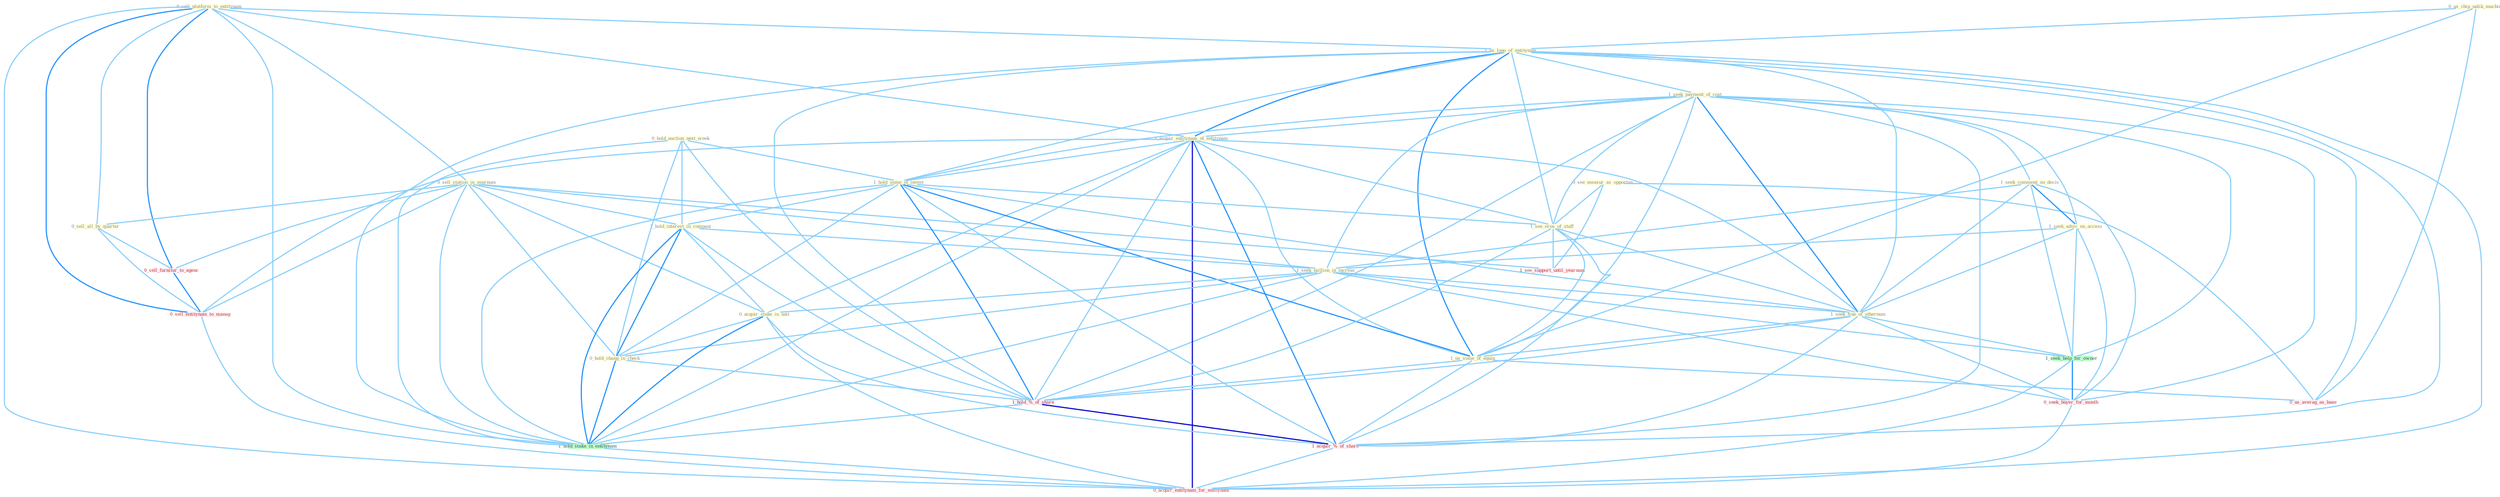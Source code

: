 Graph G{ 
    node
    [shape=polygon,style=filled,width=.5,height=.06,color="#BDFCC9",fixedsize=true,fontsize=4,
    fontcolor="#2f4f4f"];
    {node
    [color="#ffffe0", fontcolor="#8b7d6b"] "0_hold_auction_next_week " "0_sell_platform_to_entitynam " "0_sell_station_in_yearnum " "0_us_chip_unlik_machin " "0_sell_all_by_quarter " "1_us_logo_of_entitynam " "0_see_measur_as_opportun " "1_seek_payment_of_cost " "1_acquir_entitynam_of_entitynam " "1_hold_some_of_invest " "1_seek_comment_on_decis " "1_see_eros_of_staff " "1_hold_interest_in_compani " "1_seek_advic_on_access " "1_seek_million_in_increas " "0_acquir_stake_in_unit " "1_seek_fine_of_othernum " "0_hold_chang_in_check " "1_us_some_of_equip "}
{node [color="#fff0f5", fontcolor="#b22222"] "1_hold_%_of_share " "0_seek_buyer_for_month " "1_acquir_%_of_share " "1_see_support_until_yearnum " "0_sell_furnitur_to_agenc " "0_us_averag_as_base " "0_sell_entitynam_to_manag " "0_acquir_entitynam_for_entitynam "}
edge [color="#B0E2FF"];

	"0_hold_auction_next_week " -- "1_hold_some_of_invest " [w="1", color="#87cefa" ];
	"0_hold_auction_next_week " -- "1_hold_interest_in_compani " [w="1", color="#87cefa" ];
	"0_hold_auction_next_week " -- "0_hold_chang_in_check " [w="1", color="#87cefa" ];
	"0_hold_auction_next_week " -- "1_hold_%_of_share " [w="1", color="#87cefa" ];
	"0_hold_auction_next_week " -- "1_hold_stake_in_entitynam " [w="1", color="#87cefa" ];
	"0_sell_platform_to_entitynam " -- "0_sell_station_in_yearnum " [w="1", color="#87cefa" ];
	"0_sell_platform_to_entitynam " -- "0_sell_all_by_quarter " [w="1", color="#87cefa" ];
	"0_sell_platform_to_entitynam " -- "1_us_logo_of_entitynam " [w="1", color="#87cefa" ];
	"0_sell_platform_to_entitynam " -- "1_acquir_entitynam_of_entitynam " [w="1", color="#87cefa" ];
	"0_sell_platform_to_entitynam " -- "1_hold_stake_in_entitynam " [w="1", color="#87cefa" ];
	"0_sell_platform_to_entitynam " -- "0_sell_furnitur_to_agenc " [w="2", color="#1e90ff" , len=0.8];
	"0_sell_platform_to_entitynam " -- "0_sell_entitynam_to_manag " [w="2", color="#1e90ff" , len=0.8];
	"0_sell_platform_to_entitynam " -- "0_acquir_entitynam_for_entitynam " [w="1", color="#87cefa" ];
	"0_sell_station_in_yearnum " -- "0_sell_all_by_quarter " [w="1", color="#87cefa" ];
	"0_sell_station_in_yearnum " -- "1_hold_interest_in_compani " [w="1", color="#87cefa" ];
	"0_sell_station_in_yearnum " -- "1_seek_million_in_increas " [w="1", color="#87cefa" ];
	"0_sell_station_in_yearnum " -- "0_acquir_stake_in_unit " [w="1", color="#87cefa" ];
	"0_sell_station_in_yearnum " -- "0_hold_chang_in_check " [w="1", color="#87cefa" ];
	"0_sell_station_in_yearnum " -- "1_hold_stake_in_entitynam " [w="1", color="#87cefa" ];
	"0_sell_station_in_yearnum " -- "1_see_support_until_yearnum " [w="1", color="#87cefa" ];
	"0_sell_station_in_yearnum " -- "0_sell_furnitur_to_agenc " [w="1", color="#87cefa" ];
	"0_sell_station_in_yearnum " -- "0_sell_entitynam_to_manag " [w="1", color="#87cefa" ];
	"0_us_chip_unlik_machin " -- "1_us_logo_of_entitynam " [w="1", color="#87cefa" ];
	"0_us_chip_unlik_machin " -- "1_us_some_of_equip " [w="1", color="#87cefa" ];
	"0_us_chip_unlik_machin " -- "0_us_averag_as_base " [w="1", color="#87cefa" ];
	"0_sell_all_by_quarter " -- "0_sell_furnitur_to_agenc " [w="1", color="#87cefa" ];
	"0_sell_all_by_quarter " -- "0_sell_entitynam_to_manag " [w="1", color="#87cefa" ];
	"1_us_logo_of_entitynam " -- "1_seek_payment_of_cost " [w="1", color="#87cefa" ];
	"1_us_logo_of_entitynam " -- "1_acquir_entitynam_of_entitynam " [w="2", color="#1e90ff" , len=0.8];
	"1_us_logo_of_entitynam " -- "1_hold_some_of_invest " [w="1", color="#87cefa" ];
	"1_us_logo_of_entitynam " -- "1_see_eros_of_staff " [w="1", color="#87cefa" ];
	"1_us_logo_of_entitynam " -- "1_seek_fine_of_othernum " [w="1", color="#87cefa" ];
	"1_us_logo_of_entitynam " -- "1_us_some_of_equip " [w="2", color="#1e90ff" , len=0.8];
	"1_us_logo_of_entitynam " -- "1_hold_%_of_share " [w="1", color="#87cefa" ];
	"1_us_logo_of_entitynam " -- "1_hold_stake_in_entitynam " [w="1", color="#87cefa" ];
	"1_us_logo_of_entitynam " -- "1_acquir_%_of_share " [w="1", color="#87cefa" ];
	"1_us_logo_of_entitynam " -- "0_us_averag_as_base " [w="1", color="#87cefa" ];
	"1_us_logo_of_entitynam " -- "0_acquir_entitynam_for_entitynam " [w="1", color="#87cefa" ];
	"0_see_measur_as_opportun " -- "1_see_eros_of_staff " [w="1", color="#87cefa" ];
	"0_see_measur_as_opportun " -- "1_see_support_until_yearnum " [w="1", color="#87cefa" ];
	"0_see_measur_as_opportun " -- "0_us_averag_as_base " [w="1", color="#87cefa" ];
	"1_seek_payment_of_cost " -- "1_acquir_entitynam_of_entitynam " [w="1", color="#87cefa" ];
	"1_seek_payment_of_cost " -- "1_hold_some_of_invest " [w="1", color="#87cefa" ];
	"1_seek_payment_of_cost " -- "1_seek_comment_on_decis " [w="1", color="#87cefa" ];
	"1_seek_payment_of_cost " -- "1_see_eros_of_staff " [w="1", color="#87cefa" ];
	"1_seek_payment_of_cost " -- "1_seek_advic_on_access " [w="1", color="#87cefa" ];
	"1_seek_payment_of_cost " -- "1_seek_million_in_increas " [w="1", color="#87cefa" ];
	"1_seek_payment_of_cost " -- "1_seek_fine_of_othernum " [w="2", color="#1e90ff" , len=0.8];
	"1_seek_payment_of_cost " -- "1_us_some_of_equip " [w="1", color="#87cefa" ];
	"1_seek_payment_of_cost " -- "1_hold_%_of_share " [w="1", color="#87cefa" ];
	"1_seek_payment_of_cost " -- "1_seek_help_for_owner " [w="1", color="#87cefa" ];
	"1_seek_payment_of_cost " -- "0_seek_buyer_for_month " [w="1", color="#87cefa" ];
	"1_seek_payment_of_cost " -- "1_acquir_%_of_share " [w="1", color="#87cefa" ];
	"1_acquir_entitynam_of_entitynam " -- "1_hold_some_of_invest " [w="1", color="#87cefa" ];
	"1_acquir_entitynam_of_entitynam " -- "1_see_eros_of_staff " [w="1", color="#87cefa" ];
	"1_acquir_entitynam_of_entitynam " -- "0_acquir_stake_in_unit " [w="1", color="#87cefa" ];
	"1_acquir_entitynam_of_entitynam " -- "1_seek_fine_of_othernum " [w="1", color="#87cefa" ];
	"1_acquir_entitynam_of_entitynam " -- "1_us_some_of_equip " [w="1", color="#87cefa" ];
	"1_acquir_entitynam_of_entitynam " -- "1_hold_%_of_share " [w="1", color="#87cefa" ];
	"1_acquir_entitynam_of_entitynam " -- "1_hold_stake_in_entitynam " [w="1", color="#87cefa" ];
	"1_acquir_entitynam_of_entitynam " -- "1_acquir_%_of_share " [w="2", color="#1e90ff" , len=0.8];
	"1_acquir_entitynam_of_entitynam " -- "0_sell_entitynam_to_manag " [w="1", color="#87cefa" ];
	"1_acquir_entitynam_of_entitynam " -- "0_acquir_entitynam_for_entitynam " [w="3", color="#0000cd" , len=0.6];
	"1_hold_some_of_invest " -- "1_see_eros_of_staff " [w="1", color="#87cefa" ];
	"1_hold_some_of_invest " -- "1_hold_interest_in_compani " [w="1", color="#87cefa" ];
	"1_hold_some_of_invest " -- "1_seek_fine_of_othernum " [w="1", color="#87cefa" ];
	"1_hold_some_of_invest " -- "0_hold_chang_in_check " [w="1", color="#87cefa" ];
	"1_hold_some_of_invest " -- "1_us_some_of_equip " [w="2", color="#1e90ff" , len=0.8];
	"1_hold_some_of_invest " -- "1_hold_%_of_share " [w="2", color="#1e90ff" , len=0.8];
	"1_hold_some_of_invest " -- "1_hold_stake_in_entitynam " [w="1", color="#87cefa" ];
	"1_hold_some_of_invest " -- "1_acquir_%_of_share " [w="1", color="#87cefa" ];
	"1_seek_comment_on_decis " -- "1_seek_advic_on_access " [w="2", color="#1e90ff" , len=0.8];
	"1_seek_comment_on_decis " -- "1_seek_million_in_increas " [w="1", color="#87cefa" ];
	"1_seek_comment_on_decis " -- "1_seek_fine_of_othernum " [w="1", color="#87cefa" ];
	"1_seek_comment_on_decis " -- "1_seek_help_for_owner " [w="1", color="#87cefa" ];
	"1_seek_comment_on_decis " -- "0_seek_buyer_for_month " [w="1", color="#87cefa" ];
	"1_see_eros_of_staff " -- "1_seek_fine_of_othernum " [w="1", color="#87cefa" ];
	"1_see_eros_of_staff " -- "1_us_some_of_equip " [w="1", color="#87cefa" ];
	"1_see_eros_of_staff " -- "1_hold_%_of_share " [w="1", color="#87cefa" ];
	"1_see_eros_of_staff " -- "1_acquir_%_of_share " [w="1", color="#87cefa" ];
	"1_see_eros_of_staff " -- "1_see_support_until_yearnum " [w="1", color="#87cefa" ];
	"1_hold_interest_in_compani " -- "1_seek_million_in_increas " [w="1", color="#87cefa" ];
	"1_hold_interest_in_compani " -- "0_acquir_stake_in_unit " [w="1", color="#87cefa" ];
	"1_hold_interest_in_compani " -- "0_hold_chang_in_check " [w="2", color="#1e90ff" , len=0.8];
	"1_hold_interest_in_compani " -- "1_hold_%_of_share " [w="1", color="#87cefa" ];
	"1_hold_interest_in_compani " -- "1_hold_stake_in_entitynam " [w="2", color="#1e90ff" , len=0.8];
	"1_seek_advic_on_access " -- "1_seek_million_in_increas " [w="1", color="#87cefa" ];
	"1_seek_advic_on_access " -- "1_seek_fine_of_othernum " [w="1", color="#87cefa" ];
	"1_seek_advic_on_access " -- "1_seek_help_for_owner " [w="1", color="#87cefa" ];
	"1_seek_advic_on_access " -- "0_seek_buyer_for_month " [w="1", color="#87cefa" ];
	"1_seek_million_in_increas " -- "0_acquir_stake_in_unit " [w="1", color="#87cefa" ];
	"1_seek_million_in_increas " -- "1_seek_fine_of_othernum " [w="1", color="#87cefa" ];
	"1_seek_million_in_increas " -- "0_hold_chang_in_check " [w="1", color="#87cefa" ];
	"1_seek_million_in_increas " -- "1_hold_stake_in_entitynam " [w="1", color="#87cefa" ];
	"1_seek_million_in_increas " -- "1_seek_help_for_owner " [w="1", color="#87cefa" ];
	"1_seek_million_in_increas " -- "0_seek_buyer_for_month " [w="1", color="#87cefa" ];
	"0_acquir_stake_in_unit " -- "0_hold_chang_in_check " [w="1", color="#87cefa" ];
	"0_acquir_stake_in_unit " -- "1_hold_stake_in_entitynam " [w="2", color="#1e90ff" , len=0.8];
	"0_acquir_stake_in_unit " -- "1_acquir_%_of_share " [w="1", color="#87cefa" ];
	"0_acquir_stake_in_unit " -- "0_acquir_entitynam_for_entitynam " [w="1", color="#87cefa" ];
	"1_seek_fine_of_othernum " -- "1_us_some_of_equip " [w="1", color="#87cefa" ];
	"1_seek_fine_of_othernum " -- "1_hold_%_of_share " [w="1", color="#87cefa" ];
	"1_seek_fine_of_othernum " -- "1_seek_help_for_owner " [w="1", color="#87cefa" ];
	"1_seek_fine_of_othernum " -- "0_seek_buyer_for_month " [w="1", color="#87cefa" ];
	"1_seek_fine_of_othernum " -- "1_acquir_%_of_share " [w="1", color="#87cefa" ];
	"0_hold_chang_in_check " -- "1_hold_%_of_share " [w="1", color="#87cefa" ];
	"0_hold_chang_in_check " -- "1_hold_stake_in_entitynam " [w="2", color="#1e90ff" , len=0.8];
	"1_us_some_of_equip " -- "1_hold_%_of_share " [w="1", color="#87cefa" ];
	"1_us_some_of_equip " -- "1_acquir_%_of_share " [w="1", color="#87cefa" ];
	"1_us_some_of_equip " -- "0_us_averag_as_base " [w="1", color="#87cefa" ];
	"1_hold_%_of_share " -- "1_hold_stake_in_entitynam " [w="1", color="#87cefa" ];
	"1_hold_%_of_share " -- "1_acquir_%_of_share " [w="3", color="#0000cd" , len=0.6];
	"1_hold_stake_in_entitynam " -- "0_acquir_entitynam_for_entitynam " [w="1", color="#87cefa" ];
	"1_seek_help_for_owner " -- "0_seek_buyer_for_month " [w="2", color="#1e90ff" , len=0.8];
	"1_seek_help_for_owner " -- "0_acquir_entitynam_for_entitynam " [w="1", color="#87cefa" ];
	"0_seek_buyer_for_month " -- "0_acquir_entitynam_for_entitynam " [w="1", color="#87cefa" ];
	"1_acquir_%_of_share " -- "0_acquir_entitynam_for_entitynam " [w="1", color="#87cefa" ];
	"0_sell_furnitur_to_agenc " -- "0_sell_entitynam_to_manag " [w="2", color="#1e90ff" , len=0.8];
	"0_sell_entitynam_to_manag " -- "0_acquir_entitynam_for_entitynam " [w="1", color="#87cefa" ];
}
